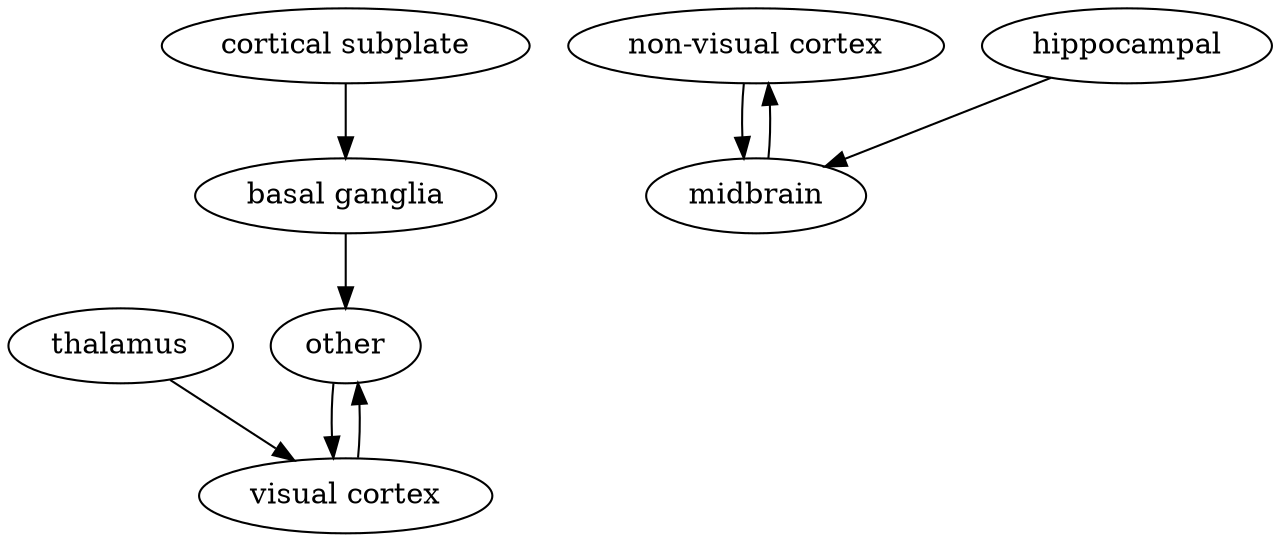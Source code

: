strict digraph  {
"basal ganglia";
"non-visual cortex";
"visual cortex";
hippocampal;
thalamus;
midbrain;
"cortical subplate";
other;
"basal ganglia" -> other  [weight="4.993804701699919"];
"non-visual cortex" -> midbrain  [weight="3.434926395140131"];
"visual cortex" -> other  [weight="4.603142482629183"];
hippocampal -> midbrain  [weight="3.2241291671744983"];
thalamus -> "visual cortex"  [weight="3.668920730617272"];
midbrain -> "non-visual cortex"  [weight="3.796743790579983"];
"cortical subplate" -> "basal ganglia"  [weight="2.569037168242651"];
other -> "visual cortex"  [weight="3.7033167840870544"];
}
